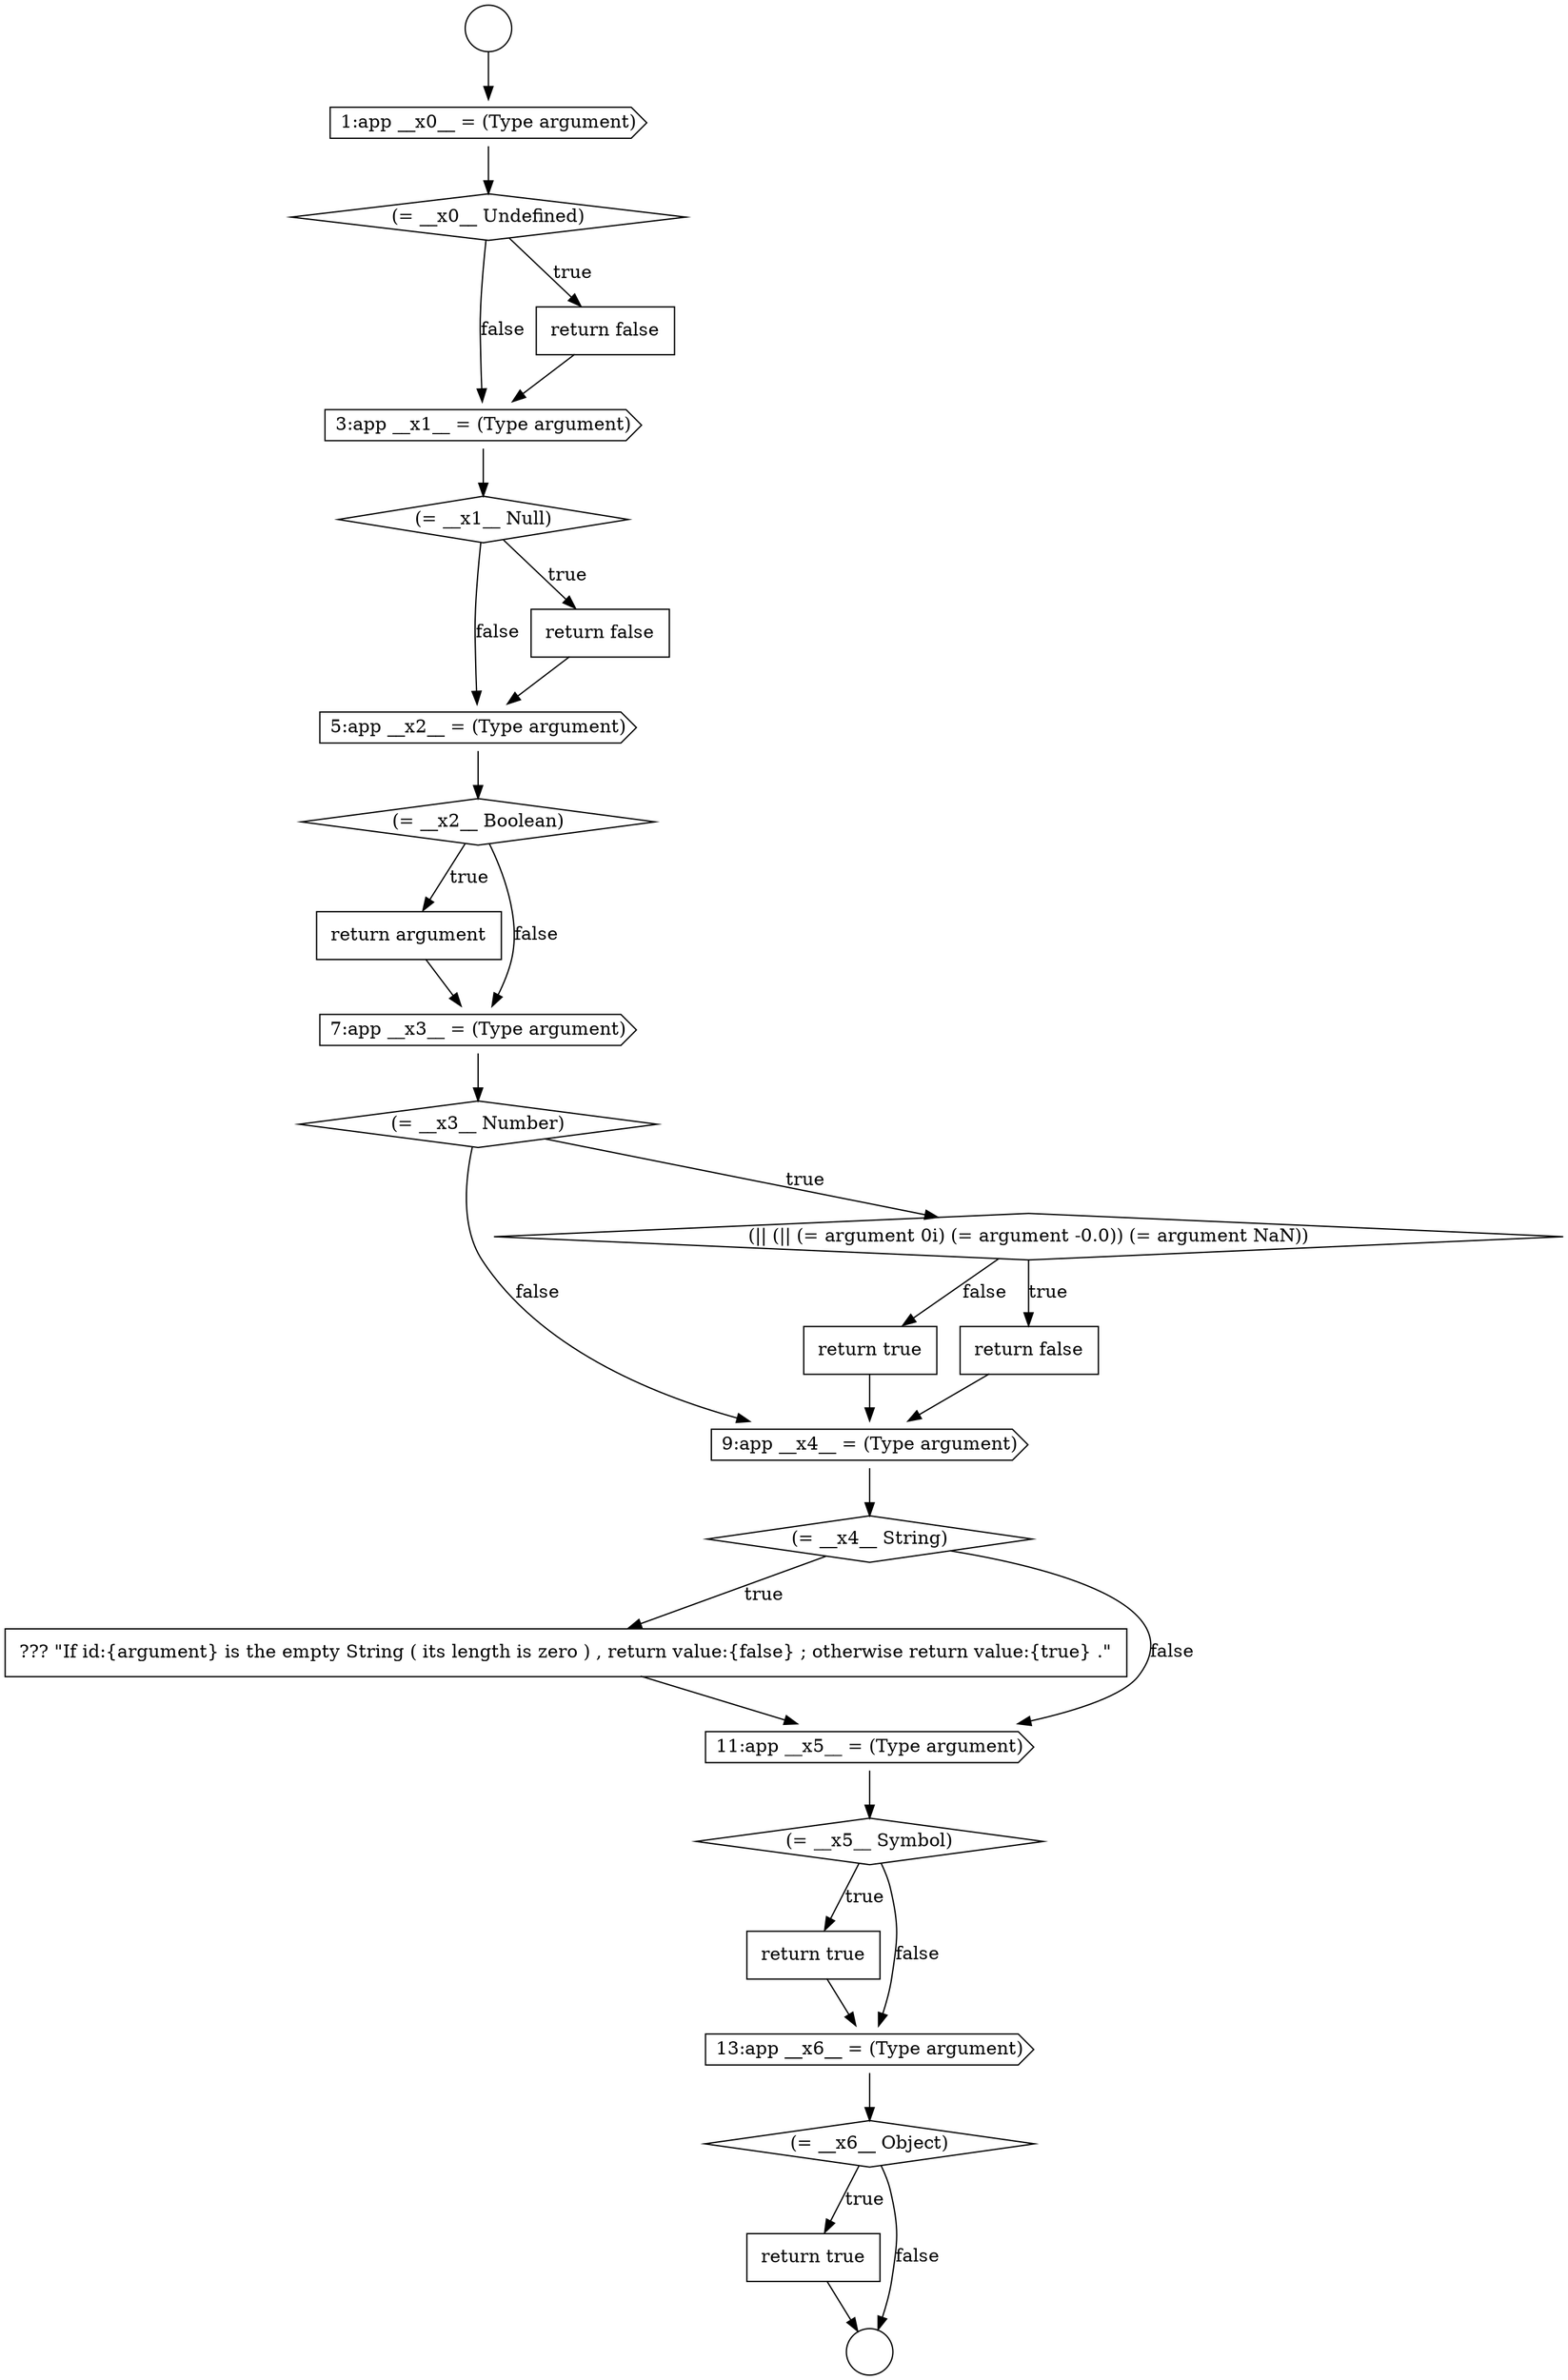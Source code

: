 digraph {
  node19704 [shape=diamond, label=<<font color="black">(= __x2__ Boolean)</font>> color="black" fillcolor="white" style=filled]
  node19713 [shape=none, margin=0, label=<<font color="black">
    <table border="0" cellborder="1" cellspacing="0" cellpadding="10">
      <tr><td align="left">??? &quot;If id:{argument} is the empty String ( its length is zero ) , return value:{false} ; otherwise return value:{true} .&quot;</td></tr>
    </table>
  </font>> color="black" fillcolor="white" style=filled]
  node19710 [shape=none, margin=0, label=<<font color="black">
    <table border="0" cellborder="1" cellspacing="0" cellpadding="10">
      <tr><td align="left">return true</td></tr>
    </table>
  </font>> color="black" fillcolor="white" style=filled]
  node19719 [shape=none, margin=0, label=<<font color="black">
    <table border="0" cellborder="1" cellspacing="0" cellpadding="10">
      <tr><td align="left">return true</td></tr>
    </table>
  </font>> color="black" fillcolor="white" style=filled]
  node19700 [shape=cds, label=<<font color="black">3:app __x1__ = (Type argument)</font>> color="black" fillcolor="white" style=filled]
  node19703 [shape=cds, label=<<font color="black">5:app __x2__ = (Type argument)</font>> color="black" fillcolor="white" style=filled]
  node19716 [shape=none, margin=0, label=<<font color="black">
    <table border="0" cellborder="1" cellspacing="0" cellpadding="10">
      <tr><td align="left">return true</td></tr>
    </table>
  </font>> color="black" fillcolor="white" style=filled]
  node19707 [shape=diamond, label=<<font color="black">(= __x3__ Number)</font>> color="black" fillcolor="white" style=filled]
  node19699 [shape=none, margin=0, label=<<font color="black">
    <table border="0" cellborder="1" cellspacing="0" cellpadding="10">
      <tr><td align="left">return false</td></tr>
    </table>
  </font>> color="black" fillcolor="white" style=filled]
  node19702 [shape=none, margin=0, label=<<font color="black">
    <table border="0" cellborder="1" cellspacing="0" cellpadding="10">
      <tr><td align="left">return false</td></tr>
    </table>
  </font>> color="black" fillcolor="white" style=filled]
  node19695 [shape=circle label=" " color="black" fillcolor="white" style=filled]
  node19705 [shape=none, margin=0, label=<<font color="black">
    <table border="0" cellborder="1" cellspacing="0" cellpadding="10">
      <tr><td align="left">return argument</td></tr>
    </table>
  </font>> color="black" fillcolor="white" style=filled]
  node19712 [shape=diamond, label=<<font color="black">(= __x4__ String)</font>> color="black" fillcolor="white" style=filled]
  node19701 [shape=diamond, label=<<font color="black">(= __x1__ Null)</font>> color="black" fillcolor="white" style=filled]
  node19697 [shape=cds, label=<<font color="black">1:app __x0__ = (Type argument)</font>> color="black" fillcolor="white" style=filled]
  node19718 [shape=diamond, label=<<font color="black">(= __x6__ Object)</font>> color="black" fillcolor="white" style=filled]
  node19706 [shape=cds, label=<<font color="black">7:app __x3__ = (Type argument)</font>> color="black" fillcolor="white" style=filled]
  node19717 [shape=cds, label=<<font color="black">13:app __x6__ = (Type argument)</font>> color="black" fillcolor="white" style=filled]
  node19714 [shape=cds, label=<<font color="black">11:app __x5__ = (Type argument)</font>> color="black" fillcolor="white" style=filled]
  node19711 [shape=cds, label=<<font color="black">9:app __x4__ = (Type argument)</font>> color="black" fillcolor="white" style=filled]
  node19708 [shape=diamond, label=<<font color="black">(|| (|| (= argument 0i) (= argument -0.0)) (= argument NaN))</font>> color="black" fillcolor="white" style=filled]
  node19715 [shape=diamond, label=<<font color="black">(= __x5__ Symbol)</font>> color="black" fillcolor="white" style=filled]
  node19698 [shape=diamond, label=<<font color="black">(= __x0__ Undefined)</font>> color="black" fillcolor="white" style=filled]
  node19709 [shape=none, margin=0, label=<<font color="black">
    <table border="0" cellborder="1" cellspacing="0" cellpadding="10">
      <tr><td align="left">return false</td></tr>
    </table>
  </font>> color="black" fillcolor="white" style=filled]
  node19696 [shape=circle label=" " color="black" fillcolor="white" style=filled]
  node19701 -> node19702 [label=<<font color="black">true</font>> color="black"]
  node19701 -> node19703 [label=<<font color="black">false</font>> color="black"]
  node19717 -> node19718 [ color="black"]
  node19716 -> node19717 [ color="black"]
  node19714 -> node19715 [ color="black"]
  node19704 -> node19705 [label=<<font color="black">true</font>> color="black"]
  node19704 -> node19706 [label=<<font color="black">false</font>> color="black"]
  node19718 -> node19719 [label=<<font color="black">true</font>> color="black"]
  node19718 -> node19696 [label=<<font color="black">false</font>> color="black"]
  node19719 -> node19696 [ color="black"]
  node19702 -> node19703 [ color="black"]
  node19708 -> node19709 [label=<<font color="black">true</font>> color="black"]
  node19708 -> node19710 [label=<<font color="black">false</font>> color="black"]
  node19710 -> node19711 [ color="black"]
  node19697 -> node19698 [ color="black"]
  node19713 -> node19714 [ color="black"]
  node19703 -> node19704 [ color="black"]
  node19700 -> node19701 [ color="black"]
  node19706 -> node19707 [ color="black"]
  node19711 -> node19712 [ color="black"]
  node19707 -> node19708 [label=<<font color="black">true</font>> color="black"]
  node19707 -> node19711 [label=<<font color="black">false</font>> color="black"]
  node19715 -> node19716 [label=<<font color="black">true</font>> color="black"]
  node19715 -> node19717 [label=<<font color="black">false</font>> color="black"]
  node19698 -> node19699 [label=<<font color="black">true</font>> color="black"]
  node19698 -> node19700 [label=<<font color="black">false</font>> color="black"]
  node19695 -> node19697 [ color="black"]
  node19699 -> node19700 [ color="black"]
  node19705 -> node19706 [ color="black"]
  node19712 -> node19713 [label=<<font color="black">true</font>> color="black"]
  node19712 -> node19714 [label=<<font color="black">false</font>> color="black"]
  node19709 -> node19711 [ color="black"]
}

